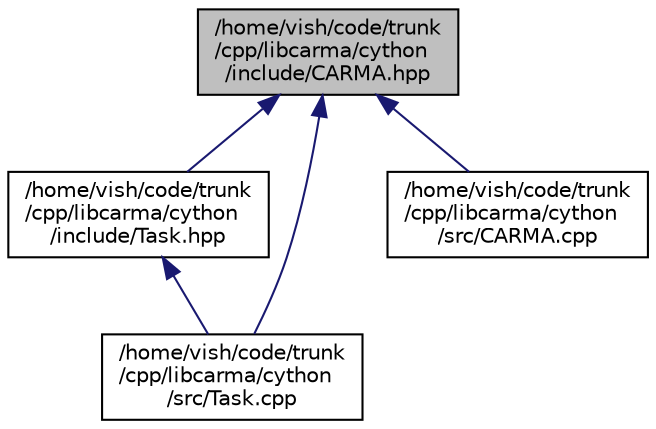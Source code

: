 digraph "/home/vish/code/trunk/cpp/libcarma/cython/include/CARMA.hpp"
{
  edge [fontname="Helvetica",fontsize="10",labelfontname="Helvetica",labelfontsize="10"];
  node [fontname="Helvetica",fontsize="10",shape=record];
  Node1 [label="/home/vish/code/trunk\l/cpp/libcarma/cython\l/include/CARMA.hpp",height=0.2,width=0.4,color="black", fillcolor="grey75", style="filled" fontcolor="black"];
  Node1 -> Node2 [dir="back",color="midnightblue",fontsize="10",style="solid",fontname="Helvetica"];
  Node2 [label="/home/vish/code/trunk\l/cpp/libcarma/cython\l/include/Task.hpp",height=0.2,width=0.4,color="black", fillcolor="white", style="filled",URL="$_task_8hpp.html"];
  Node2 -> Node3 [dir="back",color="midnightblue",fontsize="10",style="solid",fontname="Helvetica"];
  Node3 [label="/home/vish/code/trunk\l/cpp/libcarma/cython\l/src/Task.cpp",height=0.2,width=0.4,color="black", fillcolor="white", style="filled",URL="$_task_8cpp.html"];
  Node1 -> Node4 [dir="back",color="midnightblue",fontsize="10",style="solid",fontname="Helvetica"];
  Node4 [label="/home/vish/code/trunk\l/cpp/libcarma/cython\l/src/CARMA.cpp",height=0.2,width=0.4,color="black", fillcolor="white", style="filled",URL="$_c_a_r_m_a_8cpp.html"];
  Node1 -> Node3 [dir="back",color="midnightblue",fontsize="10",style="solid",fontname="Helvetica"];
}
